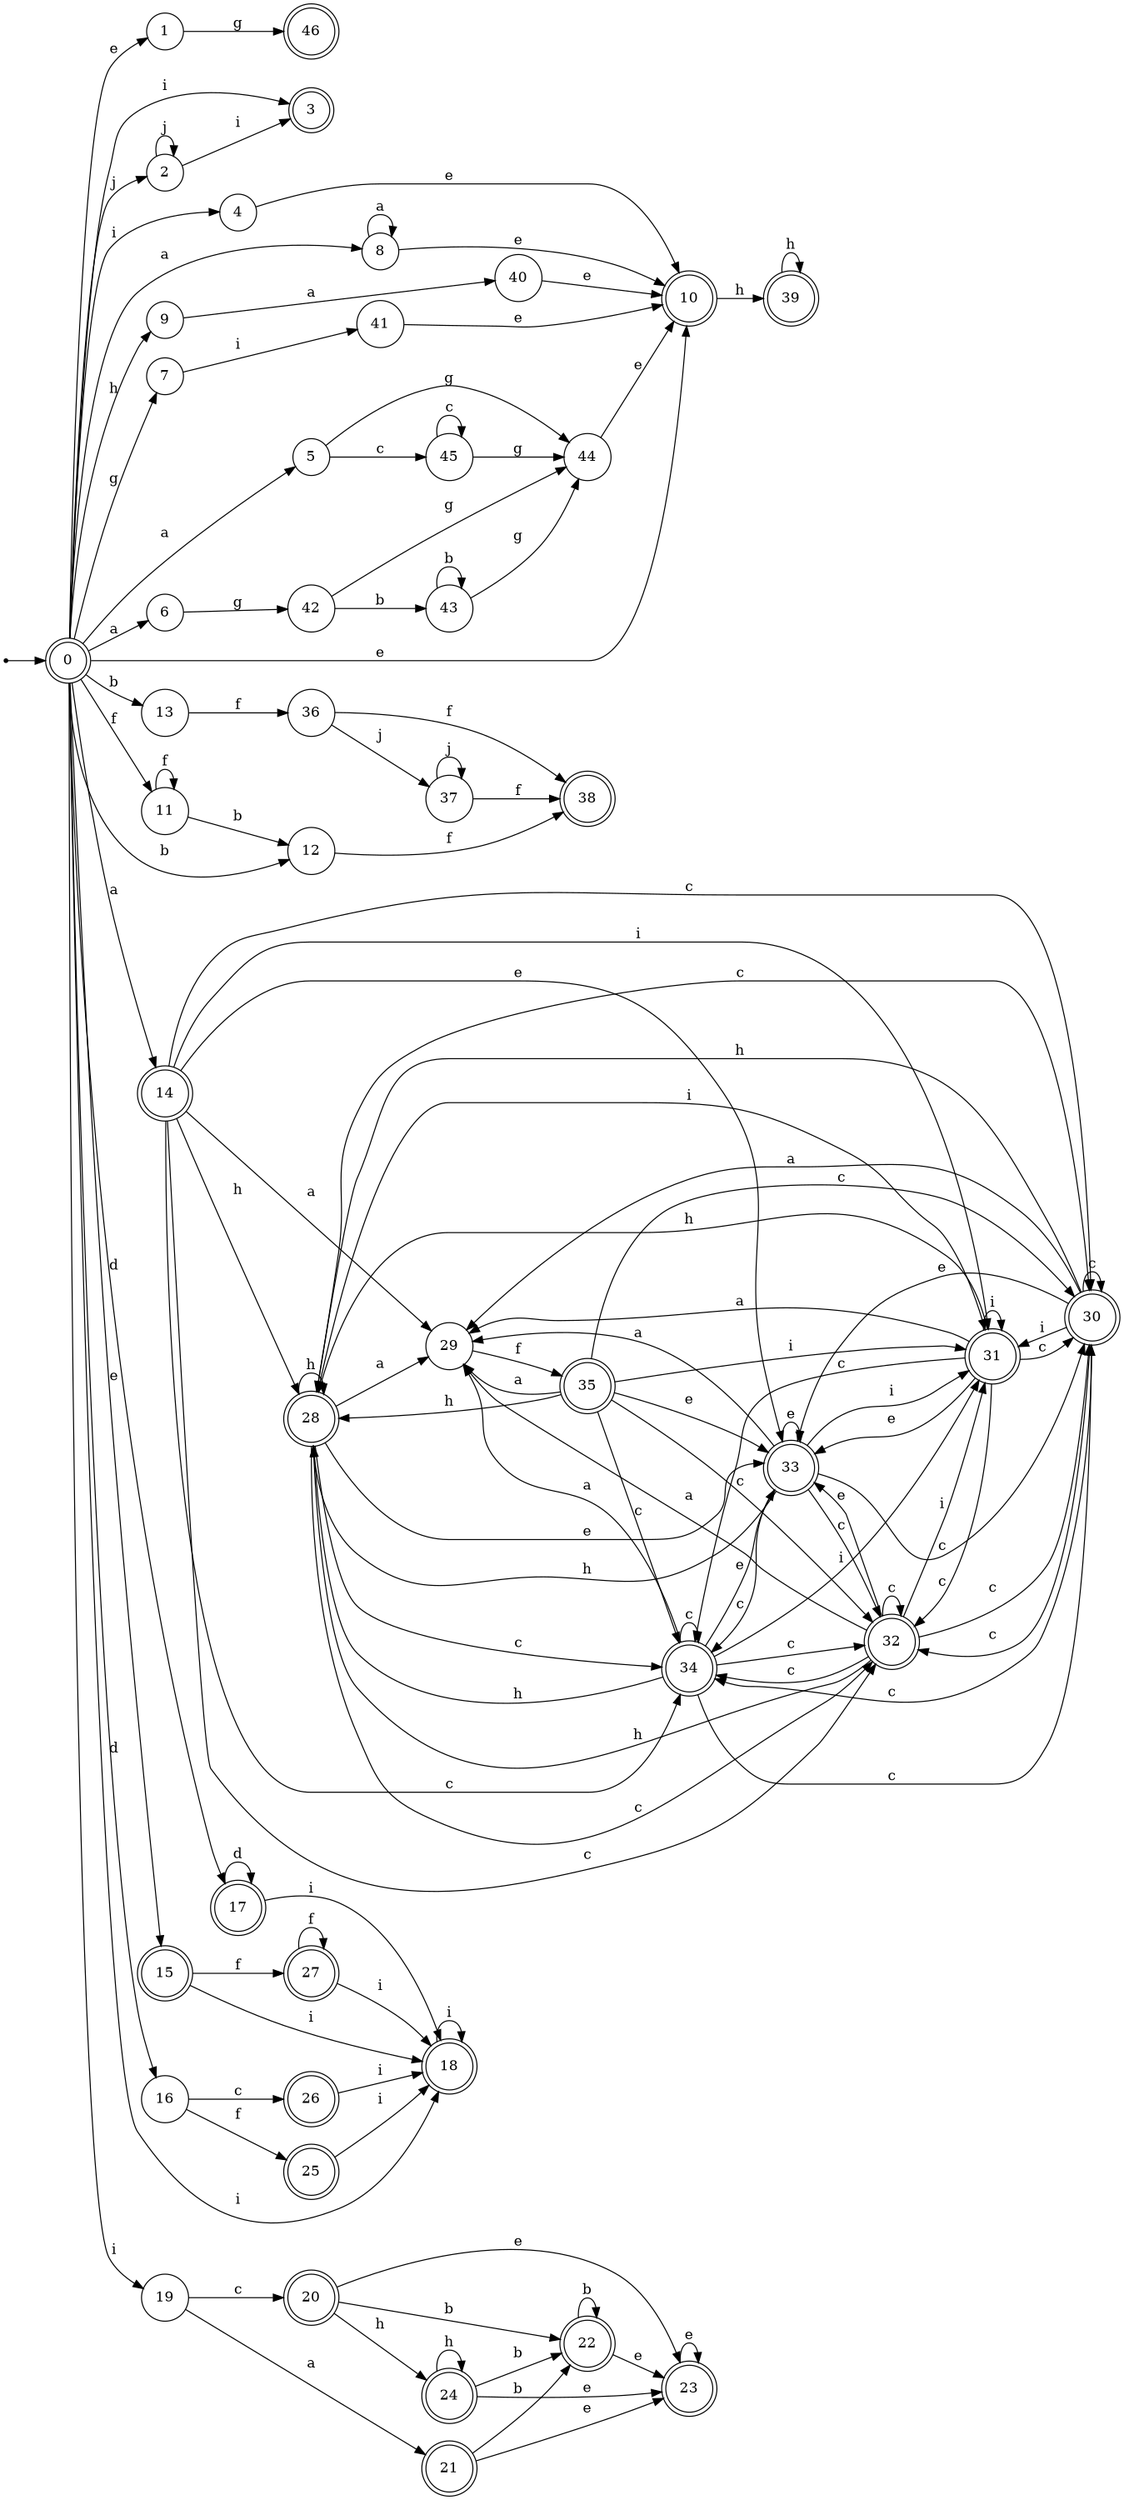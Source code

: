 digraph finite_state_machine {
rankdir=LR;
size="20,20";
node [shape = point]; "dummy0"
node [shape = doublecircle]; "0";"dummy0" -> "0";
node [shape = circle]; "1";
node [shape = circle]; "2";
node [shape = doublecircle]; "3";node [shape = circle]; "4";
node [shape = circle]; "5";
node [shape = circle]; "6";
node [shape = circle]; "7";
node [shape = circle]; "8";
node [shape = circle]; "9";
node [shape = doublecircle]; "10";node [shape = circle]; "11";
node [shape = circle]; "12";
node [shape = circle]; "13";
node [shape = doublecircle]; "14";node [shape = doublecircle]; "15";node [shape = circle]; "16";
node [shape = doublecircle]; "17";node [shape = doublecircle]; "18";node [shape = circle]; "19";
node [shape = doublecircle]; "20";node [shape = doublecircle]; "21";node [shape = doublecircle]; "22";node [shape = doublecircle]; "23";node [shape = doublecircle]; "24";node [shape = doublecircle]; "25";node [shape = doublecircle]; "26";node [shape = doublecircle]; "27";node [shape = doublecircle]; "28";node [shape = circle]; "29";
node [shape = doublecircle]; "30";node [shape = doublecircle]; "31";node [shape = doublecircle]; "32";node [shape = doublecircle]; "33";node [shape = doublecircle]; "34";node [shape = doublecircle]; "35";node [shape = circle]; "36";
node [shape = circle]; "37";
node [shape = doublecircle]; "38";node [shape = doublecircle]; "39";node [shape = circle]; "40";
node [shape = circle]; "41";
node [shape = circle]; "42";
node [shape = circle]; "43";
node [shape = circle]; "44";
node [shape = circle]; "45";
node [shape = doublecircle]; "46";"0" -> "1" [label = "e"];
 "0" -> "10" [label = "e"];
 "0" -> "15" [label = "e"];
 "0" -> "2" [label = "j"];
 "0" -> "19" [label = "i"];
 "0" -> "18" [label = "i"];
 "0" -> "3" [label = "i"];
 "0" -> "4" [label = "i"];
 "0" -> "8" [label = "a"];
 "0" -> "5" [label = "a"];
 "0" -> "6" [label = "a"];
 "0" -> "14" [label = "a"];
 "0" -> "7" [label = "g"];
 "0" -> "9" [label = "h"];
 "0" -> "11" [label = "f"];
 "0" -> "12" [label = "b"];
 "0" -> "13" [label = "b"];
 "0" -> "16" [label = "d"];
 "0" -> "17" [label = "d"];
 "19" -> "20" [label = "c"];
 "19" -> "21" [label = "a"];
 "21" -> "22" [label = "b"];
 "21" -> "23" [label = "e"];
 "23" -> "23" [label = "e"];
 "22" -> "22" [label = "b"];
 "22" -> "23" [label = "e"];
 "20" -> "24" [label = "h"];
 "20" -> "22" [label = "b"];
 "20" -> "23" [label = "e"];
 "24" -> "24" [label = "h"];
 "24" -> "22" [label = "b"];
 "24" -> "23" [label = "e"];
 "18" -> "18" [label = "i"];
 "17" -> "17" [label = "d"];
 "17" -> "18" [label = "i"];
 "16" -> "25" [label = "f"];
 "16" -> "26" [label = "c"];
 "26" -> "18" [label = "i"];
 "25" -> "18" [label = "i"];
 "15" -> "27" [label = "f"];
 "15" -> "18" [label = "i"];
 "27" -> "27" [label = "f"];
 "27" -> "18" [label = "i"];
 "14" -> "28" [label = "h"];
 "14" -> "29" [label = "a"];
 "14" -> "32" [label = "c"];
 "14" -> "34" [label = "c"];
 "14" -> "30" [label = "c"];
 "14" -> "31" [label = "i"];
 "14" -> "33" [label = "e"];
 "34" -> "32" [label = "c"];
 "34" -> "34" [label = "c"];
 "34" -> "30" [label = "c"];
 "34" -> "33" [label = "e"];
 "34" -> "28" [label = "h"];
 "34" -> "29" [label = "a"];
 "34" -> "31" [label = "i"];
 "33" -> "33" [label = "e"];
 "33" -> "32" [label = "c"];
 "33" -> "34" [label = "c"];
 "33" -> "30" [label = "c"];
 "33" -> "28" [label = "h"];
 "33" -> "29" [label = "a"];
 "33" -> "31" [label = "i"];
 "32" -> "32" [label = "c"];
 "32" -> "34" [label = "c"];
 "32" -> "30" [label = "c"];
 "32" -> "28" [label = "h"];
 "32" -> "29" [label = "a"];
 "32" -> "31" [label = "i"];
 "32" -> "33" [label = "e"];
 "31" -> "31" [label = "i"];
 "31" -> "32" [label = "c"];
 "31" -> "34" [label = "c"];
 "31" -> "30" [label = "c"];
 "31" -> "28" [label = "h"];
 "31" -> "29" [label = "a"];
 "31" -> "33" [label = "e"];
 "30" -> "32" [label = "c"];
 "30" -> "34" [label = "c"];
 "30" -> "30" [label = "c"];
 "30" -> "31" [label = "i"];
 "30" -> "28" [label = "h"];
 "30" -> "29" [label = "a"];
 "30" -> "33" [label = "e"];
 "29" -> "35" [label = "f"];
 "35" -> "29" [label = "a"];
 "35" -> "28" [label = "h"];
 "35" -> "32" [label = "c"];
 "35" -> "34" [label = "c"];
 "35" -> "30" [label = "c"];
 "35" -> "31" [label = "i"];
 "35" -> "33" [label = "e"];
 "28" -> "28" [label = "h"];
 "28" -> "29" [label = "a"];
 "28" -> "32" [label = "c"];
 "28" -> "34" [label = "c"];
 "28" -> "30" [label = "c"];
 "28" -> "31" [label = "i"];
 "28" -> "33" [label = "e"];
 "13" -> "36" [label = "f"];
 "36" -> "37" [label = "j"];
 "36" -> "38" [label = "f"];
 "37" -> "37" [label = "j"];
 "37" -> "38" [label = "f"];
 "12" -> "38" [label = "f"];
 "11" -> "11" [label = "f"];
 "11" -> "12" [label = "b"];
 "10" -> "39" [label = "h"];
 "39" -> "39" [label = "h"];
 "9" -> "40" [label = "a"];
 "40" -> "10" [label = "e"];
 "8" -> "8" [label = "a"];
 "8" -> "10" [label = "e"];
 "7" -> "41" [label = "i"];
 "41" -> "10" [label = "e"];
 "6" -> "42" [label = "g"];
 "42" -> "43" [label = "b"];
 "42" -> "44" [label = "g"];
 "44" -> "10" [label = "e"];
 "43" -> "43" [label = "b"];
 "43" -> "44" [label = "g"];
 "5" -> "45" [label = "c"];
 "5" -> "44" [label = "g"];
 "45" -> "45" [label = "c"];
 "45" -> "44" [label = "g"];
 "4" -> "10" [label = "e"];
 "2" -> "2" [label = "j"];
 "2" -> "3" [label = "i"];
 "1" -> "46" [label = "g"];
 }
